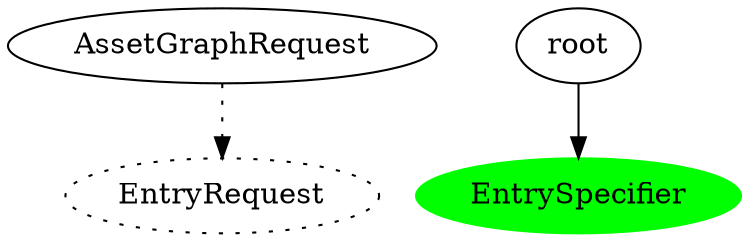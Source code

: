 digraph {
    subgraph RequestGraph {
        AssetGraphRequest -> EntryRequest [style=dotted]
        EntryRequest [style=dotted]
    }

    subgraph AssetGraph {
        root -> EntrySpecifier
        EntrySpecifier [style=filled, color=green]
    }
}
